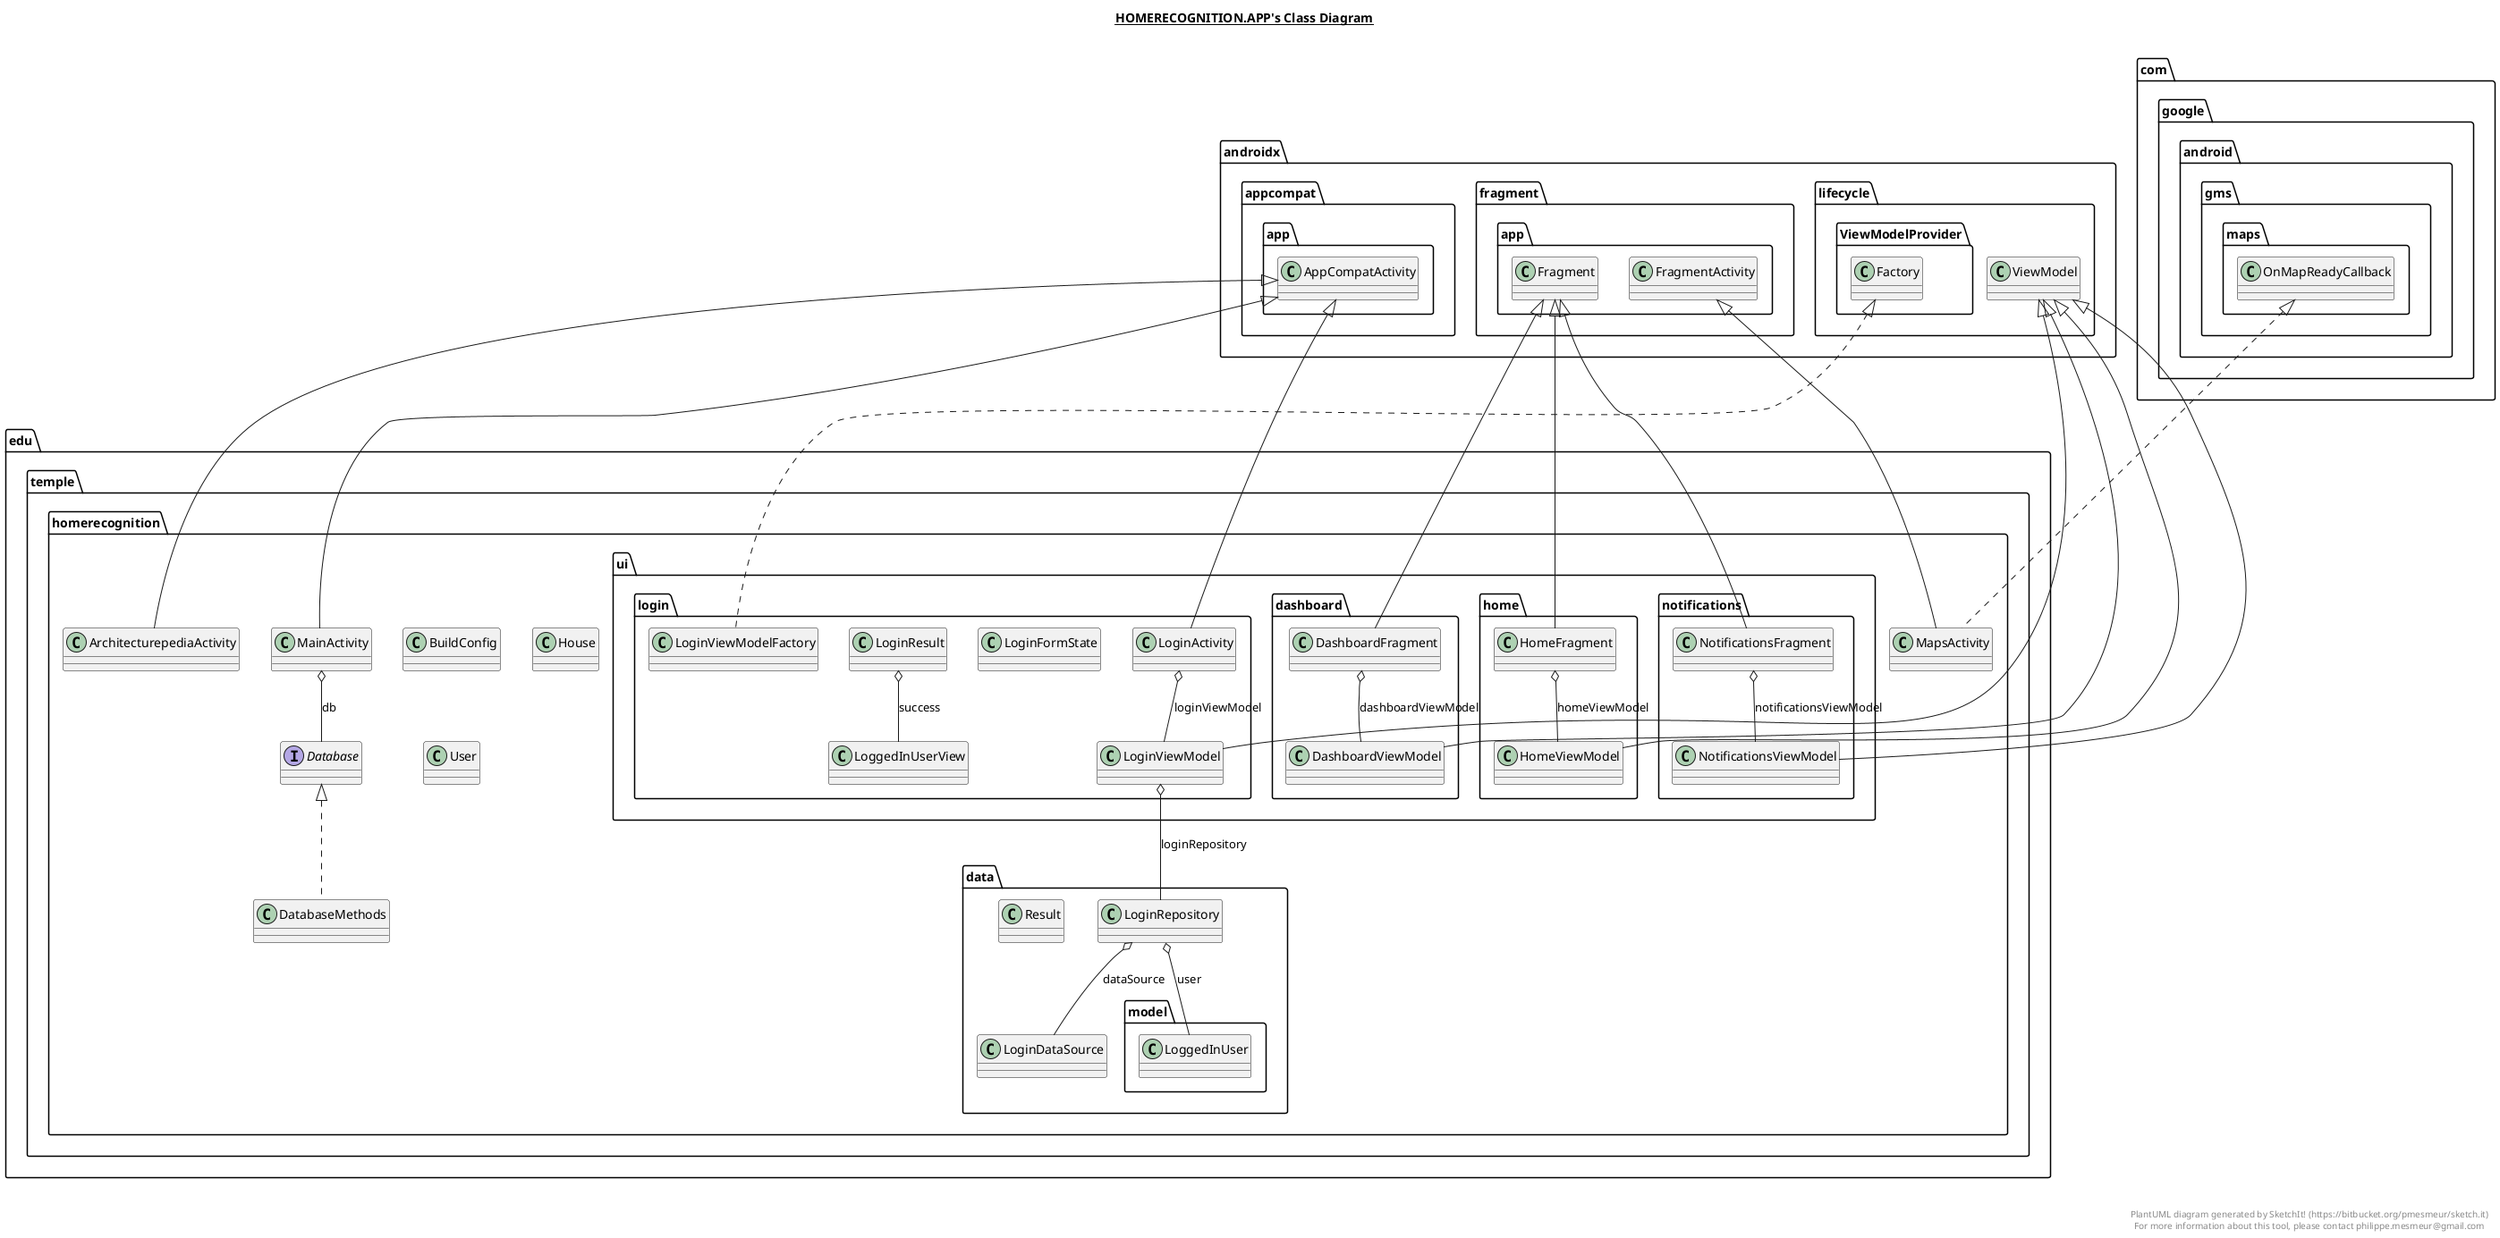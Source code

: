 @startuml

title __HOMERECOGNITION.APP's Class Diagram__\n

  namespace edu.temple.homerecognition {
    class edu.temple.homerecognition.ArchitecturepediaActivity {
    }
  }
  

  namespace edu.temple.homerecognition {
    class edu.temple.homerecognition.BuildConfig {
    }
  }
  

  namespace edu.temple.homerecognition {
    interface edu.temple.homerecognition.Database {
    }
  }
  

  namespace edu.temple.homerecognition {
    class edu.temple.homerecognition.DatabaseMethods {
    }
  }
  

  namespace edu.temple.homerecognition {
    class edu.temple.homerecognition.House {
    }
  }
  

  namespace edu.temple.homerecognition {
    class edu.temple.homerecognition.MainActivity {
    }
  }
  

  namespace edu.temple.homerecognition {
    class edu.temple.homerecognition.MapsActivity {
    }
  }
  

  namespace edu.temple.homerecognition {
    class edu.temple.homerecognition.User {
    }
  }
  

  namespace edu.temple.homerecognition {
    namespace data {
      class edu.temple.homerecognition.data.LoginDataSource {
      }
    }
  }
  

  namespace edu.temple.homerecognition {
    namespace data {
      class edu.temple.homerecognition.data.LoginRepository {
      }
    }
  }
  

  namespace edu.temple.homerecognition {
    namespace data {
      class edu.temple.homerecognition.data.Result {
      }
    }
  }
  

  namespace edu.temple.homerecognition {
    namespace data {
      namespace model {
        class edu.temple.homerecognition.data.model.LoggedInUser {
        }
      }
    }
  }
  

  namespace edu.temple.homerecognition {
    namespace ui.dashboard {
      class edu.temple.homerecognition.ui.dashboard.DashboardFragment {
      }
    }
  }
  

  namespace edu.temple.homerecognition {
    namespace ui.dashboard {
      class edu.temple.homerecognition.ui.dashboard.DashboardViewModel {
      }
    }
  }
  

  namespace edu.temple.homerecognition {
    namespace ui.home {
      class edu.temple.homerecognition.ui.home.HomeFragment {
      }
    }
  }
  

  namespace edu.temple.homerecognition {
    namespace ui.home {
      class edu.temple.homerecognition.ui.home.HomeViewModel {
      }
    }
  }
  

  namespace edu.temple.homerecognition {
    namespace ui.login {
      class edu.temple.homerecognition.ui.login.LoggedInUserView {
      }
    }
  }
  

  namespace edu.temple.homerecognition {
    namespace ui.login {
      class edu.temple.homerecognition.ui.login.LoginActivity {
      }
    }
  }
  

  namespace edu.temple.homerecognition {
    namespace ui.login {
      class edu.temple.homerecognition.ui.login.LoginFormState {
      }
    }
  }
  

  namespace edu.temple.homerecognition {
    namespace ui.login {
      class edu.temple.homerecognition.ui.login.LoginResult {
      }
    }
  }
  

  namespace edu.temple.homerecognition {
    namespace ui.login {
      class edu.temple.homerecognition.ui.login.LoginViewModel {
      }
    }
  }
  

  namespace edu.temple.homerecognition {
    namespace ui.login {
      class edu.temple.homerecognition.ui.login.LoginViewModelFactory {
      }
    }
  }
  

  namespace edu.temple.homerecognition {
    namespace ui.notifications {
      class edu.temple.homerecognition.ui.notifications.NotificationsFragment {
      }
    }
  }
  

  namespace edu.temple.homerecognition {
    namespace ui.notifications {
      class edu.temple.homerecognition.ui.notifications.NotificationsViewModel {
      }
    }
  }
  

  edu.temple.homerecognition.ArchitecturepediaActivity -up-|> androidx.appcompat.app.AppCompatActivity
  edu.temple.homerecognition.DatabaseMethods .up.|> edu.temple.homerecognition.Database
  edu.temple.homerecognition.MainActivity -up-|> androidx.appcompat.app.AppCompatActivity
  edu.temple.homerecognition.MainActivity o-- edu.temple.homerecognition.Database : db
  edu.temple.homerecognition.MapsActivity .up.|> com.google.android.gms.maps.OnMapReadyCallback
  edu.temple.homerecognition.MapsActivity -up-|> androidx.fragment.app.FragmentActivity
  edu.temple.homerecognition.data.LoginRepository o-- edu.temple.homerecognition.data.LoginDataSource : dataSource
  edu.temple.homerecognition.data.LoginRepository o-- edu.temple.homerecognition.data.model.LoggedInUser : user
  edu.temple.homerecognition.ui.dashboard.DashboardFragment -up-|> androidx.fragment.app.Fragment
  edu.temple.homerecognition.ui.dashboard.DashboardFragment o-- edu.temple.homerecognition.ui.dashboard.DashboardViewModel : dashboardViewModel
  edu.temple.homerecognition.ui.dashboard.DashboardViewModel -up-|> androidx.lifecycle.ViewModel
  edu.temple.homerecognition.ui.home.HomeFragment -up-|> androidx.fragment.app.Fragment
  edu.temple.homerecognition.ui.home.HomeFragment o-- edu.temple.homerecognition.ui.home.HomeViewModel : homeViewModel
  edu.temple.homerecognition.ui.home.HomeViewModel -up-|> androidx.lifecycle.ViewModel
  edu.temple.homerecognition.ui.login.LoginActivity -up-|> androidx.appcompat.app.AppCompatActivity
  edu.temple.homerecognition.ui.login.LoginActivity o-- edu.temple.homerecognition.ui.login.LoginViewModel : loginViewModel
  edu.temple.homerecognition.ui.login.LoginResult o-- edu.temple.homerecognition.ui.login.LoggedInUserView : success
  edu.temple.homerecognition.ui.login.LoginViewModel -up-|> androidx.lifecycle.ViewModel
  edu.temple.homerecognition.ui.login.LoginViewModel o-- edu.temple.homerecognition.data.LoginRepository : loginRepository
  edu.temple.homerecognition.ui.login.LoginViewModelFactory .up.|> androidx.lifecycle.ViewModelProvider.Factory
  edu.temple.homerecognition.ui.notifications.NotificationsFragment -up-|> androidx.fragment.app.Fragment
  edu.temple.homerecognition.ui.notifications.NotificationsFragment o-- edu.temple.homerecognition.ui.notifications.NotificationsViewModel : notificationsViewModel
  edu.temple.homerecognition.ui.notifications.NotificationsViewModel -up-|> androidx.lifecycle.ViewModel


right footer


PlantUML diagram generated by SketchIt! (https://bitbucket.org/pmesmeur/sketch.it)
For more information about this tool, please contact philippe.mesmeur@gmail.com
endfooter

@enduml
